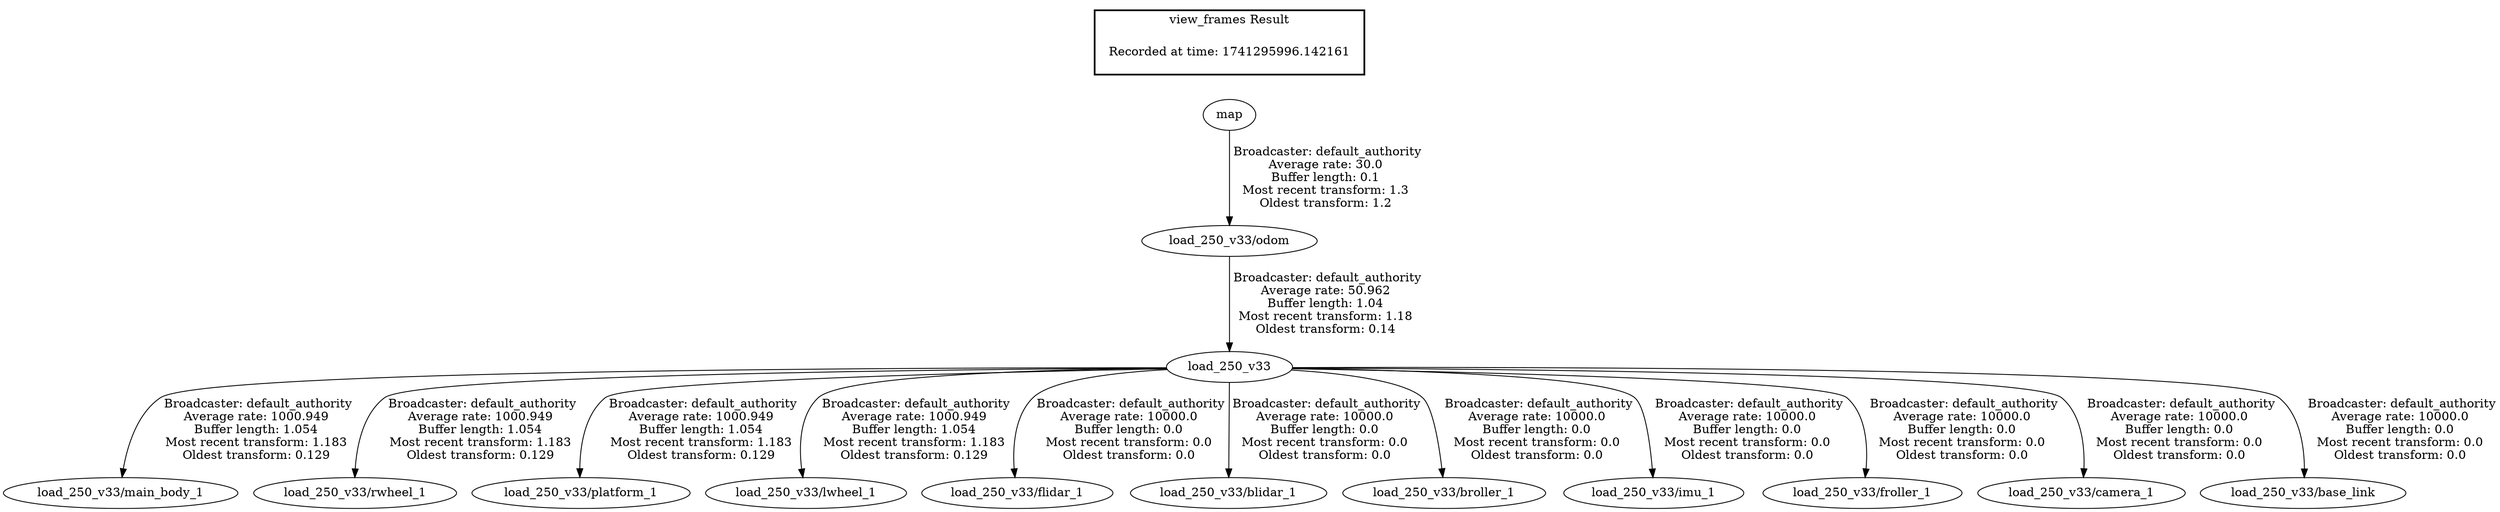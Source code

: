 digraph G {
"load_250_v33" -> "load_250_v33/main_body_1"[label=" Broadcaster: default_authority\nAverage rate: 1000.949\nBuffer length: 1.054\nMost recent transform: 1.183\nOldest transform: 0.129\n"];
"load_250_v33/odom" -> "load_250_v33"[label=" Broadcaster: default_authority\nAverage rate: 50.962\nBuffer length: 1.04\nMost recent transform: 1.18\nOldest transform: 0.14\n"];
"load_250_v33" -> "load_250_v33/rwheel_1"[label=" Broadcaster: default_authority\nAverage rate: 1000.949\nBuffer length: 1.054\nMost recent transform: 1.183\nOldest transform: 0.129\n"];
"load_250_v33" -> "load_250_v33/platform_1"[label=" Broadcaster: default_authority\nAverage rate: 1000.949\nBuffer length: 1.054\nMost recent transform: 1.183\nOldest transform: 0.129\n"];
"load_250_v33" -> "load_250_v33/lwheel_1"[label=" Broadcaster: default_authority\nAverage rate: 1000.949\nBuffer length: 1.054\nMost recent transform: 1.183\nOldest transform: 0.129\n"];
"map" -> "load_250_v33/odom"[label=" Broadcaster: default_authority\nAverage rate: 30.0\nBuffer length: 0.1\nMost recent transform: 1.3\nOldest transform: 1.2\n"];
"load_250_v33" -> "load_250_v33/flidar_1"[label=" Broadcaster: default_authority\nAverage rate: 10000.0\nBuffer length: 0.0\nMost recent transform: 0.0\nOldest transform: 0.0\n"];
"load_250_v33" -> "load_250_v33/blidar_1"[label=" Broadcaster: default_authority\nAverage rate: 10000.0\nBuffer length: 0.0\nMost recent transform: 0.0\nOldest transform: 0.0\n"];
"load_250_v33" -> "load_250_v33/broller_1"[label=" Broadcaster: default_authority\nAverage rate: 10000.0\nBuffer length: 0.0\nMost recent transform: 0.0\nOldest transform: 0.0\n"];
"load_250_v33" -> "load_250_v33/imu_1"[label=" Broadcaster: default_authority\nAverage rate: 10000.0\nBuffer length: 0.0\nMost recent transform: 0.0\nOldest transform: 0.0\n"];
"load_250_v33" -> "load_250_v33/froller_1"[label=" Broadcaster: default_authority\nAverage rate: 10000.0\nBuffer length: 0.0\nMost recent transform: 0.0\nOldest transform: 0.0\n"];
"load_250_v33" -> "load_250_v33/camera_1"[label=" Broadcaster: default_authority\nAverage rate: 10000.0\nBuffer length: 0.0\nMost recent transform: 0.0\nOldest transform: 0.0\n"];
"load_250_v33" -> "load_250_v33/base_link"[label=" Broadcaster: default_authority\nAverage rate: 10000.0\nBuffer length: 0.0\nMost recent transform: 0.0\nOldest transform: 0.0\n"];
edge [style=invis];
 subgraph cluster_legend { style=bold; color=black; label ="view_frames Result";
"Recorded at time: 1741295996.142161"[ shape=plaintext ] ;
}->"map";
}